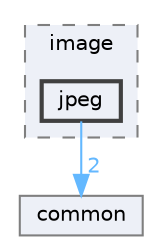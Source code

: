 digraph "C:/microchip/harmony3/gfx/middleware/legato/library/src/gfx/legato/image/jpeg"
{
 // INTERACTIVE_SVG=YES
 // LATEX_PDF_SIZE
  bgcolor="transparent";
  edge [fontname=Helvetica,fontsize=10,labelfontname=Helvetica,labelfontsize=10];
  node [fontname=Helvetica,fontsize=10,shape=box,height=0.2,width=0.4];
  compound=true
  subgraph clusterdir_c43e76bd24ab4aaf6fcd839448542a16 {
    graph [ bgcolor="#edf0f7", pencolor="grey50", label="image", fontname=Helvetica,fontsize=10 style="filled,dashed", URL="dir_c43e76bd24ab4aaf6fcd839448542a16.html",tooltip=""]
  dir_c9a42a9715a885ff66c69ce9c986435c [label="jpeg", fillcolor="#edf0f7", color="grey25", style="filled,bold", URL="dir_c9a42a9715a885ff66c69ce9c986435c.html",tooltip=""];
  }
  dir_b3f224f181338695a4734ca3080f2eb5 [label="common", fillcolor="#edf0f7", color="grey50", style="filled", URL="dir_b3f224f181338695a4734ca3080f2eb5.html",tooltip=""];
  dir_c9a42a9715a885ff66c69ce9c986435c->dir_b3f224f181338695a4734ca3080f2eb5 [headlabel="2", labeldistance=1.5 headhref="dir_000051_000011.html" color="steelblue1" fontcolor="steelblue1"];
}
